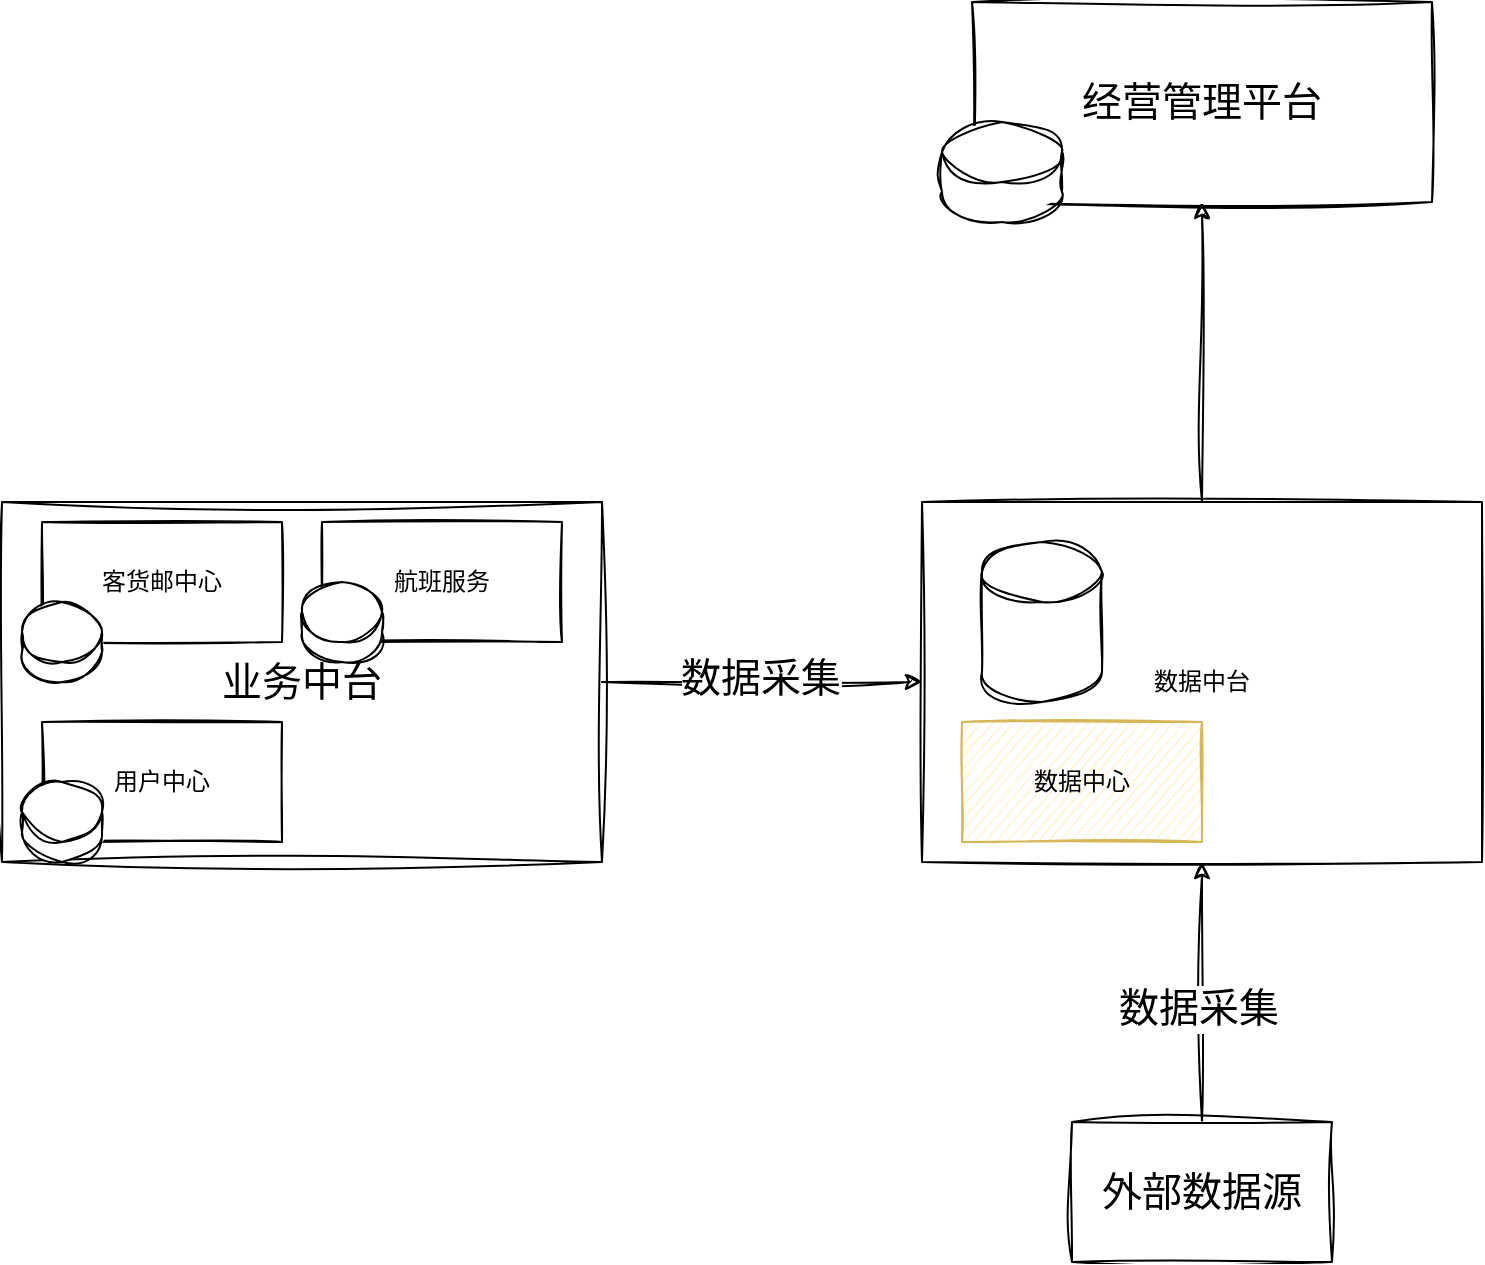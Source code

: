 <mxfile version="20.8.16" type="device"><diagram id="AMD06PHQa7dnP_c8CgqD" name="第 1 页"><mxGraphModel dx="982" dy="818" grid="1" gridSize="10" guides="1" tooltips="1" connect="1" arrows="1" fold="1" page="1" pageScale="1" pageWidth="827" pageHeight="1169" math="0" shadow="0"><root><mxCell id="0"/><mxCell id="1" parent="0"/><mxCell id="61QRLzdkr4EgjuDQmAYJ-12" style="edgeStyle=orthogonalEdgeStyle;rounded=0;sketch=1;hachureGap=4;jiggle=2;orthogonalLoop=1;jettySize=auto;html=1;exitX=0.5;exitY=0;exitDx=0;exitDy=0;entryX=0.5;entryY=1;entryDx=0;entryDy=0;fontFamily=Architects Daughter;fontSource=https%3A%2F%2Ffonts.googleapis.com%2Fcss%3Ffamily%3DArchitects%2BDaughter;fontSize=16;" parent="1" source="61QRLzdkr4EgjuDQmAYJ-2" target="61QRLzdkr4EgjuDQmAYJ-3" edge="1"><mxGeometry relative="1" as="geometry"/></mxCell><mxCell id="61QRLzdkr4EgjuDQmAYJ-2" value="数据中台" style="rounded=0;whiteSpace=wrap;html=1;sketch=1;" parent="1" vertex="1"><mxGeometry x="500" y="350" width="280" height="180" as="geometry"/></mxCell><mxCell id="61QRLzdkr4EgjuDQmAYJ-6" style="edgeStyle=orthogonalEdgeStyle;rounded=0;sketch=1;hachureGap=4;jiggle=2;orthogonalLoop=1;jettySize=auto;html=1;exitX=1;exitY=0.5;exitDx=0;exitDy=0;fontFamily=Architects Daughter;fontSource=https%3A%2F%2Ffonts.googleapis.com%2Fcss%3Ffamily%3DArchitects%2BDaughter;fontSize=16;" parent="1" source="61QRLzdkr4EgjuDQmAYJ-4" target="61QRLzdkr4EgjuDQmAYJ-2" edge="1"><mxGeometry relative="1" as="geometry"/></mxCell><mxCell id="61QRLzdkr4EgjuDQmAYJ-10" value="数据采集" style="edgeLabel;html=1;align=center;verticalAlign=middle;resizable=0;points=[];fontSize=20;fontFamily=Architects Daughter;" parent="61QRLzdkr4EgjuDQmAYJ-6" vertex="1" connectable="0"><mxGeometry x="0.132" y="2" relative="1" as="geometry"><mxPoint x="-12" as="offset"/></mxGeometry></mxCell><mxCell id="61QRLzdkr4EgjuDQmAYJ-4" value="业务中台" style="rounded=0;whiteSpace=wrap;html=1;sketch=1;hachureGap=4;jiggle=2;fontFamily=Architects Daughter;fontSource=https%3A%2F%2Ffonts.googleapis.com%2Fcss%3Ffamily%3DArchitects%2BDaughter;fontSize=20;" parent="1" vertex="1"><mxGeometry x="40" y="350" width="300" height="180" as="geometry"/></mxCell><mxCell id="61QRLzdkr4EgjuDQmAYJ-8" style="edgeStyle=orthogonalEdgeStyle;rounded=0;sketch=1;hachureGap=4;jiggle=2;orthogonalLoop=1;jettySize=auto;html=1;entryX=0.5;entryY=1;entryDx=0;entryDy=0;fontFamily=Architects Daughter;fontSource=https%3A%2F%2Ffonts.googleapis.com%2Fcss%3Ffamily%3DArchitects%2BDaughter;fontSize=16;" parent="1" source="61QRLzdkr4EgjuDQmAYJ-7" target="61QRLzdkr4EgjuDQmAYJ-2" edge="1"><mxGeometry relative="1" as="geometry"/></mxCell><mxCell id="61QRLzdkr4EgjuDQmAYJ-9" value="数据采集" style="edgeLabel;html=1;align=center;verticalAlign=middle;resizable=0;points=[];fontSize=20;fontFamily=Architects Daughter;" parent="61QRLzdkr4EgjuDQmAYJ-8" vertex="1" connectable="0"><mxGeometry x="-0.113" y="2" relative="1" as="geometry"><mxPoint as="offset"/></mxGeometry></mxCell><mxCell id="61QRLzdkr4EgjuDQmAYJ-7" value="外部数据源" style="rounded=0;whiteSpace=wrap;html=1;sketch=1;hachureGap=4;jiggle=2;fontFamily=Architects Daughter;fontSource=https%3A%2F%2Ffonts.googleapis.com%2Fcss%3Ffamily%3DArchitects%2BDaughter;fontSize=20;" parent="1" vertex="1"><mxGeometry x="575" y="660" width="130" height="70" as="geometry"/></mxCell><mxCell id="61QRLzdkr4EgjuDQmAYJ-16" value="数据中心" style="rounded=0;whiteSpace=wrap;html=1;sketch=1;fillColor=#fff2cc;strokeColor=#d6b656;" parent="1" vertex="1"><mxGeometry x="520" y="460" width="120" height="60" as="geometry"/></mxCell><mxCell id="61QRLzdkr4EgjuDQmAYJ-17" value="" style="shape=cylinder3;whiteSpace=wrap;html=1;boundedLbl=1;backgroundOutline=1;size=15;sketch=1;hachureGap=4;jiggle=2;fontFamily=Architects Daughter;fontSource=https%3A%2F%2Ffonts.googleapis.com%2Fcss%3Ffamily%3DArchitects%2BDaughter;fontSize=20;" parent="1" vertex="1"><mxGeometry x="530" y="370" width="60" height="80" as="geometry"/></mxCell><mxCell id="61QRLzdkr4EgjuDQmAYJ-23" value="" style="group" parent="1" vertex="1" connectable="0"><mxGeometry x="510" y="100" width="245" height="110" as="geometry"/></mxCell><mxCell id="61QRLzdkr4EgjuDQmAYJ-3" value="经营管理平台" style="rounded=0;whiteSpace=wrap;html=1;sketch=1;hachureGap=4;jiggle=2;fontFamily=Architects Daughter;fontSource=https%3A%2F%2Ffonts.googleapis.com%2Fcss%3Ffamily%3DArchitects%2BDaughter;fontSize=20;" parent="61QRLzdkr4EgjuDQmAYJ-23" vertex="1"><mxGeometry x="15" width="230" height="100" as="geometry"/></mxCell><mxCell id="61QRLzdkr4EgjuDQmAYJ-13" value="" style="shape=cylinder3;whiteSpace=wrap;html=1;boundedLbl=1;backgroundOutline=1;size=15;sketch=1;hachureGap=4;jiggle=2;fontFamily=Architects Daughter;fontSource=https%3A%2F%2Ffonts.googleapis.com%2Fcss%3Ffamily%3DArchitects%2BDaughter;fontSize=20;" parent="61QRLzdkr4EgjuDQmAYJ-23" vertex="1"><mxGeometry y="60" width="60" height="50" as="geometry"/></mxCell><mxCell id="61QRLzdkr4EgjuDQmAYJ-24" value="" style="group" parent="1" vertex="1" connectable="0"><mxGeometry x="190" y="360" width="130" height="70" as="geometry"/></mxCell><mxCell id="61QRLzdkr4EgjuDQmAYJ-15" value="航班服务" style="rounded=0;whiteSpace=wrap;html=1;sketch=1;" parent="61QRLzdkr4EgjuDQmAYJ-24" vertex="1"><mxGeometry x="10" width="120" height="60" as="geometry"/></mxCell><mxCell id="61QRLzdkr4EgjuDQmAYJ-21" value="" style="shape=cylinder3;whiteSpace=wrap;html=1;boundedLbl=1;backgroundOutline=1;size=15;sketch=1;hachureGap=4;jiggle=2;fontFamily=Architects Daughter;fontSource=https%3A%2F%2Ffonts.googleapis.com%2Fcss%3Ffamily%3DArchitects%2BDaughter;fontSize=20;" parent="61QRLzdkr4EgjuDQmAYJ-24" vertex="1"><mxGeometry y="30" width="40" height="40" as="geometry"/></mxCell><mxCell id="61QRLzdkr4EgjuDQmAYJ-25" value="" style="group" parent="1" vertex="1" connectable="0"><mxGeometry x="50" y="360" width="130" height="80" as="geometry"/></mxCell><mxCell id="61QRLzdkr4EgjuDQmAYJ-11" value="客货邮中心" style="rounded=0;whiteSpace=wrap;html=1;sketch=1;" parent="61QRLzdkr4EgjuDQmAYJ-25" vertex="1"><mxGeometry x="10" width="120" height="60" as="geometry"/></mxCell><mxCell id="61QRLzdkr4EgjuDQmAYJ-20" value="" style="shape=cylinder3;whiteSpace=wrap;html=1;boundedLbl=1;backgroundOutline=1;size=15;sketch=1;hachureGap=4;jiggle=2;fontFamily=Architects Daughter;fontSource=https%3A%2F%2Ffonts.googleapis.com%2Fcss%3Ffamily%3DArchitects%2BDaughter;fontSize=20;" parent="61QRLzdkr4EgjuDQmAYJ-25" vertex="1"><mxGeometry y="40" width="40" height="40" as="geometry"/></mxCell><mxCell id="61QRLzdkr4EgjuDQmAYJ-26" value="" style="group" parent="1" vertex="1" connectable="0"><mxGeometry x="50" y="460" width="130" height="70" as="geometry"/></mxCell><mxCell id="61QRLzdkr4EgjuDQmAYJ-5" value="用户中心" style="rounded=0;whiteSpace=wrap;html=1;sketch=1;" parent="61QRLzdkr4EgjuDQmAYJ-26" vertex="1"><mxGeometry x="10" width="120" height="60" as="geometry"/></mxCell><mxCell id="61QRLzdkr4EgjuDQmAYJ-22" value="" style="shape=cylinder3;whiteSpace=wrap;html=1;boundedLbl=1;backgroundOutline=1;size=15;sketch=1;hachureGap=4;jiggle=2;fontFamily=Architects Daughter;fontSource=https%3A%2F%2Ffonts.googleapis.com%2Fcss%3Ffamily%3DArchitects%2BDaughter;fontSize=20;" parent="61QRLzdkr4EgjuDQmAYJ-26" vertex="1"><mxGeometry y="30" width="40" height="40" as="geometry"/></mxCell></root></mxGraphModel></diagram></mxfile>